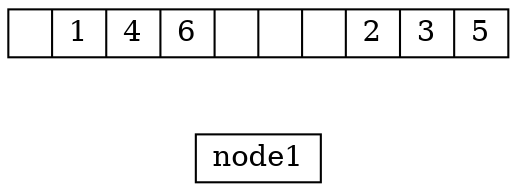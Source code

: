 digraph g {
node [shape = record,height=.1]; 
node0[label="|1|4|6||||2|3|5"];
node0->node1[style="invis"]
}
